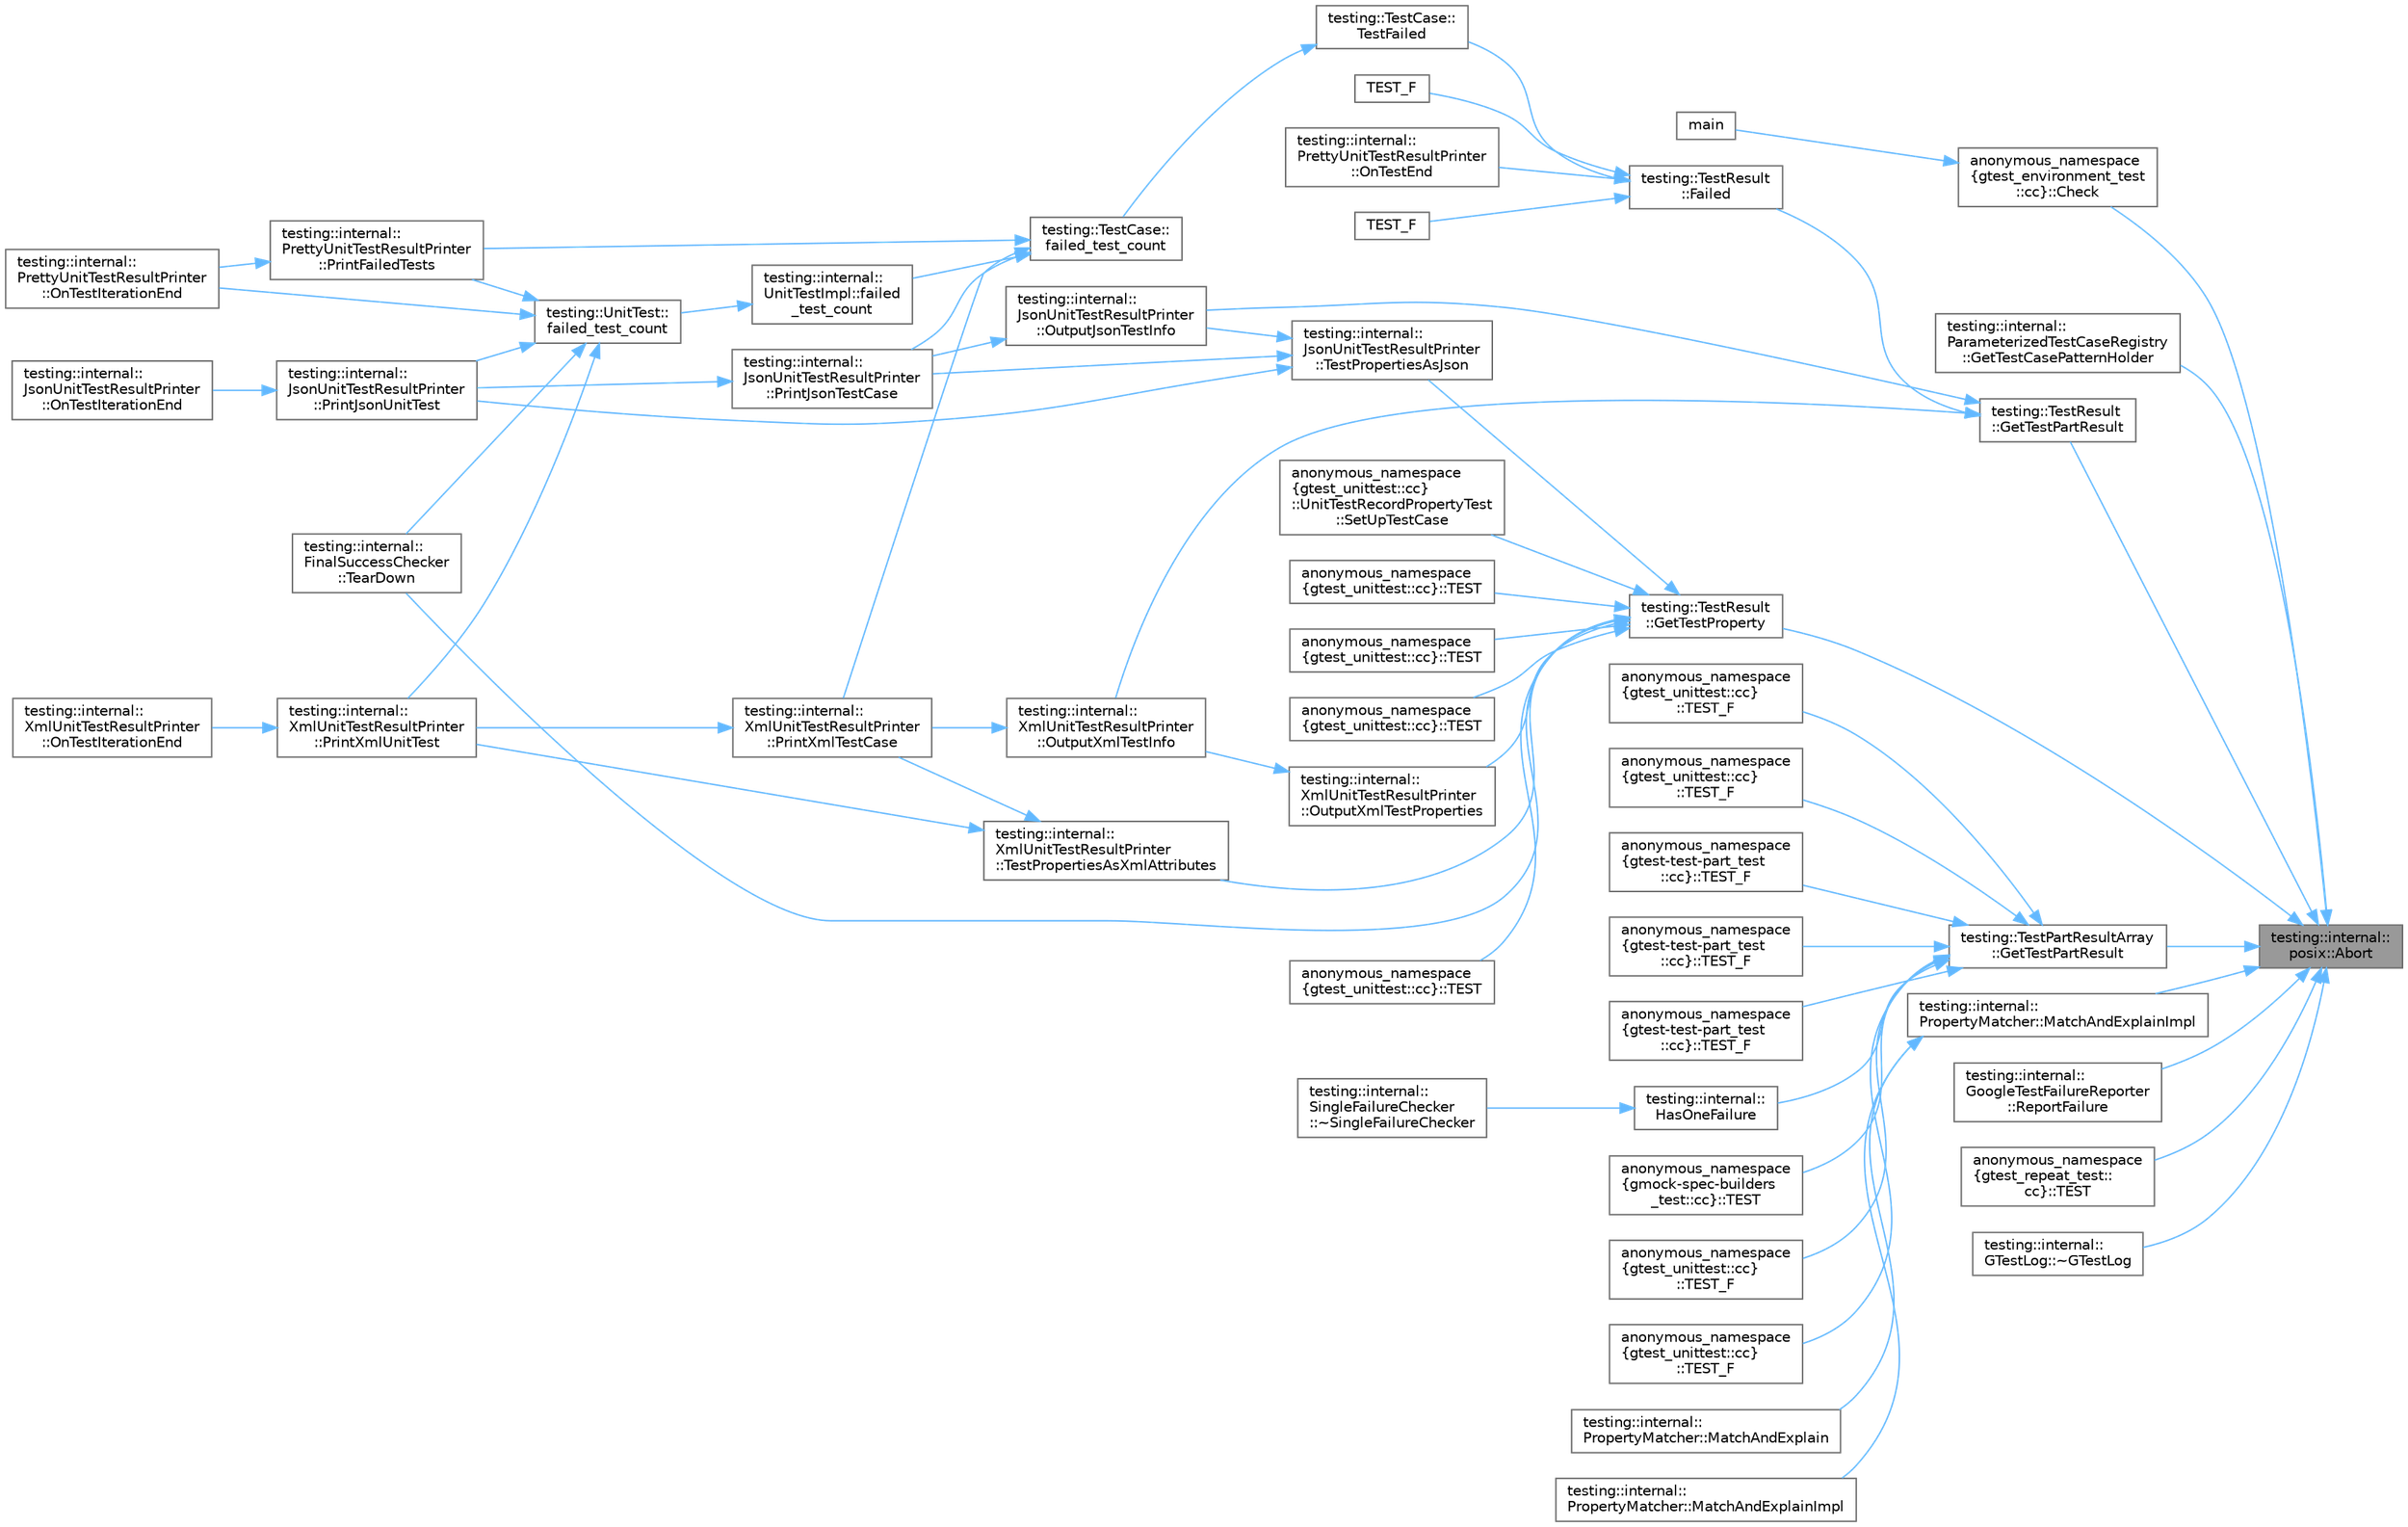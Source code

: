 digraph "testing::internal::posix::Abort"
{
 // LATEX_PDF_SIZE
  bgcolor="transparent";
  edge [fontname=Helvetica,fontsize=10,labelfontname=Helvetica,labelfontsize=10];
  node [fontname=Helvetica,fontsize=10,shape=box,height=0.2,width=0.4];
  rankdir="RL";
  Node1 [id="Node000001",label="testing::internal::\lposix::Abort",height=0.2,width=0.4,color="gray40", fillcolor="grey60", style="filled", fontcolor="black",tooltip=" "];
  Node1 -> Node2 [id="edge1_Node000001_Node000002",dir="back",color="steelblue1",style="solid",tooltip=" "];
  Node2 [id="Node000002",label="anonymous_namespace\l\{gtest_environment_test\l::cc\}::Check",height=0.2,width=0.4,color="grey40", fillcolor="white", style="filled",URL="$namespaceanonymous__namespace_02gtest__environment__test_8cc_03.html#a3dc95a1a281d8c5e115e33be30b9ff91",tooltip=" "];
  Node2 -> Node3 [id="edge2_Node000002_Node000003",dir="back",color="steelblue1",style="solid",tooltip=" "];
  Node3 [id="Node000003",label="main",height=0.2,width=0.4,color="grey40", fillcolor="white", style="filled",URL="$gtest__environment__test_8cc.html#a3c04138a5bfe5d72780bb7e82a18e627",tooltip=" "];
  Node1 -> Node4 [id="edge3_Node000001_Node000004",dir="back",color="steelblue1",style="solid",tooltip=" "];
  Node4 [id="Node000004",label="testing::internal::\lParameterizedTestCaseRegistry\l::GetTestCasePatternHolder",height=0.2,width=0.4,color="grey40", fillcolor="white", style="filled",URL="$classtesting_1_1internal_1_1_parameterized_test_case_registry.html#ad99e02e78695fba40e348e513abb6066",tooltip=" "];
  Node1 -> Node5 [id="edge4_Node000001_Node000005",dir="back",color="steelblue1",style="solid",tooltip=" "];
  Node5 [id="Node000005",label="testing::TestResult\l::GetTestPartResult",height=0.2,width=0.4,color="grey40", fillcolor="white", style="filled",URL="$classtesting_1_1_test_result.html#a765c1e734ac08115757b343d57226bba",tooltip=" "];
  Node5 -> Node6 [id="edge5_Node000005_Node000006",dir="back",color="steelblue1",style="solid",tooltip=" "];
  Node6 [id="Node000006",label="testing::TestResult\l::Failed",height=0.2,width=0.4,color="grey40", fillcolor="white", style="filled",URL="$classtesting_1_1_test_result.html#afacc37e8b43c8574e4101bc61723c769",tooltip=" "];
  Node6 -> Node7 [id="edge6_Node000006_Node000007",dir="back",color="steelblue1",style="solid",tooltip=" "];
  Node7 [id="Node000007",label="testing::internal::\lPrettyUnitTestResultPrinter\l::OnTestEnd",height=0.2,width=0.4,color="grey40", fillcolor="white", style="filled",URL="$classtesting_1_1internal_1_1_pretty_unit_test_result_printer.html#a06749ff2b32a16c127374ecd015f13e0",tooltip=" "];
  Node6 -> Node8 [id="edge7_Node000006_Node000008",dir="back",color="steelblue1",style="solid",tooltip=" "];
  Node8 [id="Node000008",label="TEST_F",height=0.2,width=0.4,color="grey40", fillcolor="white", style="filled",URL="$gtest__unittest_8cc.html#a59c4dac406a322984fcf67cf1496082d",tooltip=" "];
  Node6 -> Node9 [id="edge8_Node000006_Node000009",dir="back",color="steelblue1",style="solid",tooltip=" "];
  Node9 [id="Node000009",label="TEST_F",height=0.2,width=0.4,color="grey40", fillcolor="white", style="filled",URL="$gtest__unittest_8cc.html#aa2c9c77ebded668b7830e50f6be238d9",tooltip=" "];
  Node6 -> Node10 [id="edge9_Node000006_Node000010",dir="back",color="steelblue1",style="solid",tooltip=" "];
  Node10 [id="Node000010",label="testing::TestCase::\lTestFailed",height=0.2,width=0.4,color="grey40", fillcolor="white", style="filled",URL="$classtesting_1_1_test_case.html#a5922884cb8b4819e869146dc315a1ac1",tooltip=" "];
  Node10 -> Node11 [id="edge10_Node000010_Node000011",dir="back",color="steelblue1",style="solid",tooltip=" "];
  Node11 [id="Node000011",label="testing::TestCase::\lfailed_test_count",height=0.2,width=0.4,color="grey40", fillcolor="white", style="filled",URL="$classtesting_1_1_test_case.html#a70e26eb070c75ae62a191fa610ea234f",tooltip=" "];
  Node11 -> Node12 [id="edge11_Node000011_Node000012",dir="back",color="steelblue1",style="solid",tooltip=" "];
  Node12 [id="Node000012",label="testing::internal::\lUnitTestImpl::failed\l_test_count",height=0.2,width=0.4,color="grey40", fillcolor="white", style="filled",URL="$classtesting_1_1internal_1_1_unit_test_impl.html#ad0abe95b66466268363d7fa407bac41b",tooltip=" "];
  Node12 -> Node13 [id="edge12_Node000012_Node000013",dir="back",color="steelblue1",style="solid",tooltip=" "];
  Node13 [id="Node000013",label="testing::UnitTest::\lfailed_test_count",height=0.2,width=0.4,color="grey40", fillcolor="white", style="filled",URL="$classtesting_1_1_unit_test.html#ace1c860482b4ae5c341df5a9665e5c08",tooltip=" "];
  Node13 -> Node14 [id="edge13_Node000013_Node000014",dir="back",color="steelblue1",style="solid",tooltip=" "];
  Node14 [id="Node000014",label="testing::internal::\lPrettyUnitTestResultPrinter\l::OnTestIterationEnd",height=0.2,width=0.4,color="grey40", fillcolor="white", style="filled",URL="$classtesting_1_1internal_1_1_pretty_unit_test_result_printer.html#ac29b30216023baddda04ef5889f484ff",tooltip=" "];
  Node13 -> Node15 [id="edge14_Node000013_Node000015",dir="back",color="steelblue1",style="solid",tooltip=" "];
  Node15 [id="Node000015",label="testing::internal::\lPrettyUnitTestResultPrinter\l::PrintFailedTests",height=0.2,width=0.4,color="grey40", fillcolor="white", style="filled",URL="$classtesting_1_1internal_1_1_pretty_unit_test_result_printer.html#aca5a9dc08998948e293b307d931b3f86",tooltip=" "];
  Node15 -> Node14 [id="edge15_Node000015_Node000014",dir="back",color="steelblue1",style="solid",tooltip=" "];
  Node13 -> Node16 [id="edge16_Node000013_Node000016",dir="back",color="steelblue1",style="solid",tooltip=" "];
  Node16 [id="Node000016",label="testing::internal::\lJsonUnitTestResultPrinter\l::PrintJsonUnitTest",height=0.2,width=0.4,color="grey40", fillcolor="white", style="filled",URL="$classtesting_1_1internal_1_1_json_unit_test_result_printer.html#a18b5f31f180d47044871e0dd4ec38a00",tooltip=" "];
  Node16 -> Node17 [id="edge17_Node000016_Node000017",dir="back",color="steelblue1",style="solid",tooltip=" "];
  Node17 [id="Node000017",label="testing::internal::\lJsonUnitTestResultPrinter\l::OnTestIterationEnd",height=0.2,width=0.4,color="grey40", fillcolor="white", style="filled",URL="$classtesting_1_1internal_1_1_json_unit_test_result_printer.html#a44edb54cf1ab8cdcd56bda5058b8f1d6",tooltip=" "];
  Node13 -> Node18 [id="edge18_Node000013_Node000018",dir="back",color="steelblue1",style="solid",tooltip=" "];
  Node18 [id="Node000018",label="testing::internal::\lXmlUnitTestResultPrinter\l::PrintXmlUnitTest",height=0.2,width=0.4,color="grey40", fillcolor="white", style="filled",URL="$classtesting_1_1internal_1_1_xml_unit_test_result_printer.html#a3be1c8766241d0f34cdf59b45a52f73b",tooltip=" "];
  Node18 -> Node19 [id="edge19_Node000018_Node000019",dir="back",color="steelblue1",style="solid",tooltip=" "];
  Node19 [id="Node000019",label="testing::internal::\lXmlUnitTestResultPrinter\l::OnTestIterationEnd",height=0.2,width=0.4,color="grey40", fillcolor="white", style="filled",URL="$classtesting_1_1internal_1_1_xml_unit_test_result_printer.html#a2ae986dd2f4f2aed31cc6f3bc8c56898",tooltip=" "];
  Node13 -> Node20 [id="edge20_Node000013_Node000020",dir="back",color="steelblue1",style="solid",tooltip=" "];
  Node20 [id="Node000020",label="testing::internal::\lFinalSuccessChecker\l::TearDown",height=0.2,width=0.4,color="grey40", fillcolor="white", style="filled",URL="$classtesting_1_1internal_1_1_final_success_checker.html#a8f39d12a1f2bfe8c6c04b5c6749382c9",tooltip=" "];
  Node11 -> Node15 [id="edge21_Node000011_Node000015",dir="back",color="steelblue1",style="solid",tooltip=" "];
  Node11 -> Node21 [id="edge22_Node000011_Node000021",dir="back",color="steelblue1",style="solid",tooltip=" "];
  Node21 [id="Node000021",label="testing::internal::\lJsonUnitTestResultPrinter\l::PrintJsonTestCase",height=0.2,width=0.4,color="grey40", fillcolor="white", style="filled",URL="$classtesting_1_1internal_1_1_json_unit_test_result_printer.html#a7c939f77c4e1245048a69af80f3db787",tooltip=" "];
  Node21 -> Node16 [id="edge23_Node000021_Node000016",dir="back",color="steelblue1",style="solid",tooltip=" "];
  Node11 -> Node22 [id="edge24_Node000011_Node000022",dir="back",color="steelblue1",style="solid",tooltip=" "];
  Node22 [id="Node000022",label="testing::internal::\lXmlUnitTestResultPrinter\l::PrintXmlTestCase",height=0.2,width=0.4,color="grey40", fillcolor="white", style="filled",URL="$classtesting_1_1internal_1_1_xml_unit_test_result_printer.html#a7f7accabeac896d4271f36d24ca02dba",tooltip=" "];
  Node22 -> Node18 [id="edge25_Node000022_Node000018",dir="back",color="steelblue1",style="solid",tooltip=" "];
  Node5 -> Node23 [id="edge26_Node000005_Node000023",dir="back",color="steelblue1",style="solid",tooltip=" "];
  Node23 [id="Node000023",label="testing::internal::\lJsonUnitTestResultPrinter\l::OutputJsonTestInfo",height=0.2,width=0.4,color="grey40", fillcolor="white", style="filled",URL="$classtesting_1_1internal_1_1_json_unit_test_result_printer.html#ac71993ea21af1c1c1b3b8b942790d127",tooltip=" "];
  Node23 -> Node21 [id="edge27_Node000023_Node000021",dir="back",color="steelblue1",style="solid",tooltip=" "];
  Node5 -> Node24 [id="edge28_Node000005_Node000024",dir="back",color="steelblue1",style="solid",tooltip=" "];
  Node24 [id="Node000024",label="testing::internal::\lXmlUnitTestResultPrinter\l::OutputXmlTestInfo",height=0.2,width=0.4,color="grey40", fillcolor="white", style="filled",URL="$classtesting_1_1internal_1_1_xml_unit_test_result_printer.html#af642843faed4cd28c77d688f6f2820d7",tooltip=" "];
  Node24 -> Node22 [id="edge29_Node000024_Node000022",dir="back",color="steelblue1",style="solid",tooltip=" "];
  Node1 -> Node25 [id="edge30_Node000001_Node000025",dir="back",color="steelblue1",style="solid",tooltip=" "];
  Node25 [id="Node000025",label="testing::TestPartResultArray\l::GetTestPartResult",height=0.2,width=0.4,color="grey40", fillcolor="white", style="filled",URL="$classtesting_1_1_test_part_result_array.html#aa44d02a01c87f47393b07951bab6e025",tooltip=" "];
  Node25 -> Node26 [id="edge31_Node000025_Node000026",dir="back",color="steelblue1",style="solid",tooltip=" "];
  Node26 [id="Node000026",label="testing::internal::\lHasOneFailure",height=0.2,width=0.4,color="grey40", fillcolor="white", style="filled",URL="$namespacetesting_1_1internal.html#a4b5402183b934804ccaf61a4708f8e62",tooltip=" "];
  Node26 -> Node27 [id="edge32_Node000026_Node000027",dir="back",color="steelblue1",style="solid",tooltip=" "];
  Node27 [id="Node000027",label="testing::internal::\lSingleFailureChecker\l::~SingleFailureChecker",height=0.2,width=0.4,color="grey40", fillcolor="white", style="filled",URL="$classtesting_1_1internal_1_1_single_failure_checker.html#a4b0a907c9c1b350c79d70af138e9f0bf",tooltip=" "];
  Node25 -> Node28 [id="edge33_Node000025_Node000028",dir="back",color="steelblue1",style="solid",tooltip=" "];
  Node28 [id="Node000028",label="anonymous_namespace\l\{gmock-spec-builders\l_test::cc\}::TEST",height=0.2,width=0.4,color="grey40", fillcolor="white", style="filled",URL="$namespaceanonymous__namespace_02gmock-spec-builders__test_8cc_03.html#a7f34f6020dd2f8881222013694652ff1",tooltip=" "];
  Node25 -> Node29 [id="edge34_Node000025_Node000029",dir="back",color="steelblue1",style="solid",tooltip=" "];
  Node29 [id="Node000029",label="anonymous_namespace\l\{gtest_unittest::cc\}\l::TEST_F",height=0.2,width=0.4,color="grey40", fillcolor="white", style="filled",URL="$namespaceanonymous__namespace_02gtest__unittest_8cc_03.html#a2a931f8c75025e0303586cbd0b701c3b",tooltip=" "];
  Node25 -> Node30 [id="edge35_Node000025_Node000030",dir="back",color="steelblue1",style="solid",tooltip=" "];
  Node30 [id="Node000030",label="anonymous_namespace\l\{gtest_unittest::cc\}\l::TEST_F",height=0.2,width=0.4,color="grey40", fillcolor="white", style="filled",URL="$namespaceanonymous__namespace_02gtest__unittest_8cc_03.html#a3ca67483be4ff6528bc24b47f0873704",tooltip=" "];
  Node25 -> Node31 [id="edge36_Node000025_Node000031",dir="back",color="steelblue1",style="solid",tooltip=" "];
  Node31 [id="Node000031",label="anonymous_namespace\l\{gtest_unittest::cc\}\l::TEST_F",height=0.2,width=0.4,color="grey40", fillcolor="white", style="filled",URL="$namespaceanonymous__namespace_02gtest__unittest_8cc_03.html#aab20eff9fa6ddc273c9d990de73e6428",tooltip=" "];
  Node25 -> Node32 [id="edge37_Node000025_Node000032",dir="back",color="steelblue1",style="solid",tooltip=" "];
  Node32 [id="Node000032",label="anonymous_namespace\l\{gtest_unittest::cc\}\l::TEST_F",height=0.2,width=0.4,color="grey40", fillcolor="white", style="filled",URL="$namespaceanonymous__namespace_02gtest__unittest_8cc_03.html#a6442df6c31221a3095da6b6288d629b0",tooltip=" "];
  Node25 -> Node33 [id="edge38_Node000025_Node000033",dir="back",color="steelblue1",style="solid",tooltip=" "];
  Node33 [id="Node000033",label="anonymous_namespace\l\{gtest-test-part_test\l::cc\}::TEST_F",height=0.2,width=0.4,color="grey40", fillcolor="white", style="filled",URL="$namespaceanonymous__namespace_02gtest-test-part__test_8cc_03.html#a5ba7d5ec9d88db83699e71ab4a05b57a",tooltip=" "];
  Node25 -> Node34 [id="edge39_Node000025_Node000034",dir="back",color="steelblue1",style="solid",tooltip=" "];
  Node34 [id="Node000034",label="anonymous_namespace\l\{gtest-test-part_test\l::cc\}::TEST_F",height=0.2,width=0.4,color="grey40", fillcolor="white", style="filled",URL="$namespaceanonymous__namespace_02gtest-test-part__test_8cc_03.html#ab591f54024abb16e1ebb7166a760027f",tooltip=" "];
  Node25 -> Node35 [id="edge40_Node000025_Node000035",dir="back",color="steelblue1",style="solid",tooltip=" "];
  Node35 [id="Node000035",label="anonymous_namespace\l\{gtest-test-part_test\l::cc\}::TEST_F",height=0.2,width=0.4,color="grey40", fillcolor="white", style="filled",URL="$namespaceanonymous__namespace_02gtest-test-part__test_8cc_03.html#a8c89c204a36587da6210b6808bd04085",tooltip=" "];
  Node1 -> Node36 [id="edge41_Node000001_Node000036",dir="back",color="steelblue1",style="solid",tooltip=" "];
  Node36 [id="Node000036",label="testing::TestResult\l::GetTestProperty",height=0.2,width=0.4,color="grey40", fillcolor="white", style="filled",URL="$classtesting_1_1_test_result.html#a6c2f478dbce36b57d18bedded46d70af",tooltip=" "];
  Node36 -> Node37 [id="edge42_Node000036_Node000037",dir="back",color="steelblue1",style="solid",tooltip=" "];
  Node37 [id="Node000037",label="testing::internal::\lXmlUnitTestResultPrinter\l::OutputXmlTestProperties",height=0.2,width=0.4,color="grey40", fillcolor="white", style="filled",URL="$classtesting_1_1internal_1_1_xml_unit_test_result_printer.html#a69b5b7ac1b8236760790768be5ebb218",tooltip=" "];
  Node37 -> Node24 [id="edge43_Node000037_Node000024",dir="back",color="steelblue1",style="solid",tooltip=" "];
  Node36 -> Node38 [id="edge44_Node000036_Node000038",dir="back",color="steelblue1",style="solid",tooltip=" "];
  Node38 [id="Node000038",label="anonymous_namespace\l\{gtest_unittest::cc\}\l::UnitTestRecordPropertyTest\l::SetUpTestCase",height=0.2,width=0.4,color="grey40", fillcolor="white", style="filled",URL="$classanonymous__namespace_02gtest__unittest_8cc_03_1_1_unit_test_record_property_test.html#a0b01455658d4c0b8fa70bb7752f4422d",tooltip=" "];
  Node36 -> Node20 [id="edge45_Node000036_Node000020",dir="back",color="steelblue1",style="solid",tooltip=" "];
  Node36 -> Node39 [id="edge46_Node000036_Node000039",dir="back",color="steelblue1",style="solid",tooltip=" "];
  Node39 [id="Node000039",label="anonymous_namespace\l\{gtest_unittest::cc\}::TEST",height=0.2,width=0.4,color="grey40", fillcolor="white", style="filled",URL="$namespaceanonymous__namespace_02gtest__unittest_8cc_03.html#a89d86076a279c217e3200abb883ddfc1",tooltip=" "];
  Node36 -> Node40 [id="edge47_Node000036_Node000040",dir="back",color="steelblue1",style="solid",tooltip=" "];
  Node40 [id="Node000040",label="anonymous_namespace\l\{gtest_unittest::cc\}::TEST",height=0.2,width=0.4,color="grey40", fillcolor="white", style="filled",URL="$namespaceanonymous__namespace_02gtest__unittest_8cc_03.html#a1d4887f23362a04ae8c26614b108504c",tooltip=" "];
  Node36 -> Node41 [id="edge48_Node000036_Node000041",dir="back",color="steelblue1",style="solid",tooltip=" "];
  Node41 [id="Node000041",label="anonymous_namespace\l\{gtest_unittest::cc\}::TEST",height=0.2,width=0.4,color="grey40", fillcolor="white", style="filled",URL="$namespaceanonymous__namespace_02gtest__unittest_8cc_03.html#a5bdf3f42a8e8b4c6cf6c987258888ff8",tooltip=" "];
  Node36 -> Node42 [id="edge49_Node000036_Node000042",dir="back",color="steelblue1",style="solid",tooltip=" "];
  Node42 [id="Node000042",label="anonymous_namespace\l\{gtest_unittest::cc\}::TEST",height=0.2,width=0.4,color="grey40", fillcolor="white", style="filled",URL="$namespaceanonymous__namespace_02gtest__unittest_8cc_03.html#af173e28d6e5b16227f333d1adfd33de2",tooltip=" "];
  Node36 -> Node43 [id="edge50_Node000036_Node000043",dir="back",color="steelblue1",style="solid",tooltip=" "];
  Node43 [id="Node000043",label="testing::internal::\lJsonUnitTestResultPrinter\l::TestPropertiesAsJson",height=0.2,width=0.4,color="grey40", fillcolor="white", style="filled",URL="$classtesting_1_1internal_1_1_json_unit_test_result_printer.html#af6c2baf27486ffa5ac7fd328044ec235",tooltip=" "];
  Node43 -> Node23 [id="edge51_Node000043_Node000023",dir="back",color="steelblue1",style="solid",tooltip=" "];
  Node43 -> Node21 [id="edge52_Node000043_Node000021",dir="back",color="steelblue1",style="solid",tooltip=" "];
  Node43 -> Node16 [id="edge53_Node000043_Node000016",dir="back",color="steelblue1",style="solid",tooltip=" "];
  Node36 -> Node44 [id="edge54_Node000036_Node000044",dir="back",color="steelblue1",style="solid",tooltip=" "];
  Node44 [id="Node000044",label="testing::internal::\lXmlUnitTestResultPrinter\l::TestPropertiesAsXmlAttributes",height=0.2,width=0.4,color="grey40", fillcolor="white", style="filled",URL="$classtesting_1_1internal_1_1_xml_unit_test_result_printer.html#aaac4f1352a2cc46f6a69994d45999f0b",tooltip=" "];
  Node44 -> Node22 [id="edge55_Node000044_Node000022",dir="back",color="steelblue1",style="solid",tooltip=" "];
  Node44 -> Node18 [id="edge56_Node000044_Node000018",dir="back",color="steelblue1",style="solid",tooltip=" "];
  Node1 -> Node45 [id="edge57_Node000001_Node000045",dir="back",color="steelblue1",style="solid",tooltip=" "];
  Node45 [id="Node000045",label="testing::internal::\lPropertyMatcher::MatchAndExplainImpl",height=0.2,width=0.4,color="grey40", fillcolor="white", style="filled",URL="$classtesting_1_1internal_1_1_property_matcher.html#ac29932da0edd4fed5ad51dddefb4859a",tooltip=" "];
  Node45 -> Node46 [id="edge58_Node000045_Node000046",dir="back",color="steelblue1",style="solid",tooltip=" "];
  Node46 [id="Node000046",label="testing::internal::\lPropertyMatcher::MatchAndExplain",height=0.2,width=0.4,color="grey40", fillcolor="white", style="filled",URL="$classtesting_1_1internal_1_1_property_matcher.html#aad14e52735fdabbacd2901eb27393a52",tooltip=" "];
  Node45 -> Node47 [id="edge59_Node000045_Node000047",dir="back",color="steelblue1",style="solid",tooltip=" "];
  Node47 [id="Node000047",label="testing::internal::\lPropertyMatcher::MatchAndExplainImpl",height=0.2,width=0.4,color="grey40", fillcolor="white", style="filled",URL="$classtesting_1_1internal_1_1_property_matcher.html#a12020b05281108dafceb8c63700bd7b1",tooltip=" "];
  Node1 -> Node48 [id="edge60_Node000001_Node000048",dir="back",color="steelblue1",style="solid",tooltip=" "];
  Node48 [id="Node000048",label="testing::internal::\lGoogleTestFailureReporter\l::ReportFailure",height=0.2,width=0.4,color="grey40", fillcolor="white", style="filled",URL="$classtesting_1_1internal_1_1_google_test_failure_reporter.html#a096dae47177340acac5f3d6528b852ca",tooltip=" "];
  Node1 -> Node49 [id="edge61_Node000001_Node000049",dir="back",color="steelblue1",style="solid",tooltip=" "];
  Node49 [id="Node000049",label="anonymous_namespace\l\{gtest_repeat_test::\lcc\}::TEST",height=0.2,width=0.4,color="grey40", fillcolor="white", style="filled",URL="$namespaceanonymous__namespace_02gtest__repeat__test_8cc_03.html#a734ce21afc455b6267a3bf681ab28bf7",tooltip=" "];
  Node1 -> Node50 [id="edge62_Node000001_Node000050",dir="back",color="steelblue1",style="solid",tooltip=" "];
  Node50 [id="Node000050",label="testing::internal::\lGTestLog::~GTestLog",height=0.2,width=0.4,color="grey40", fillcolor="white", style="filled",URL="$classtesting_1_1internal_1_1_g_test_log.html#a978a099703bbaa0f380216e8d7ee03d3",tooltip=" "];
}
